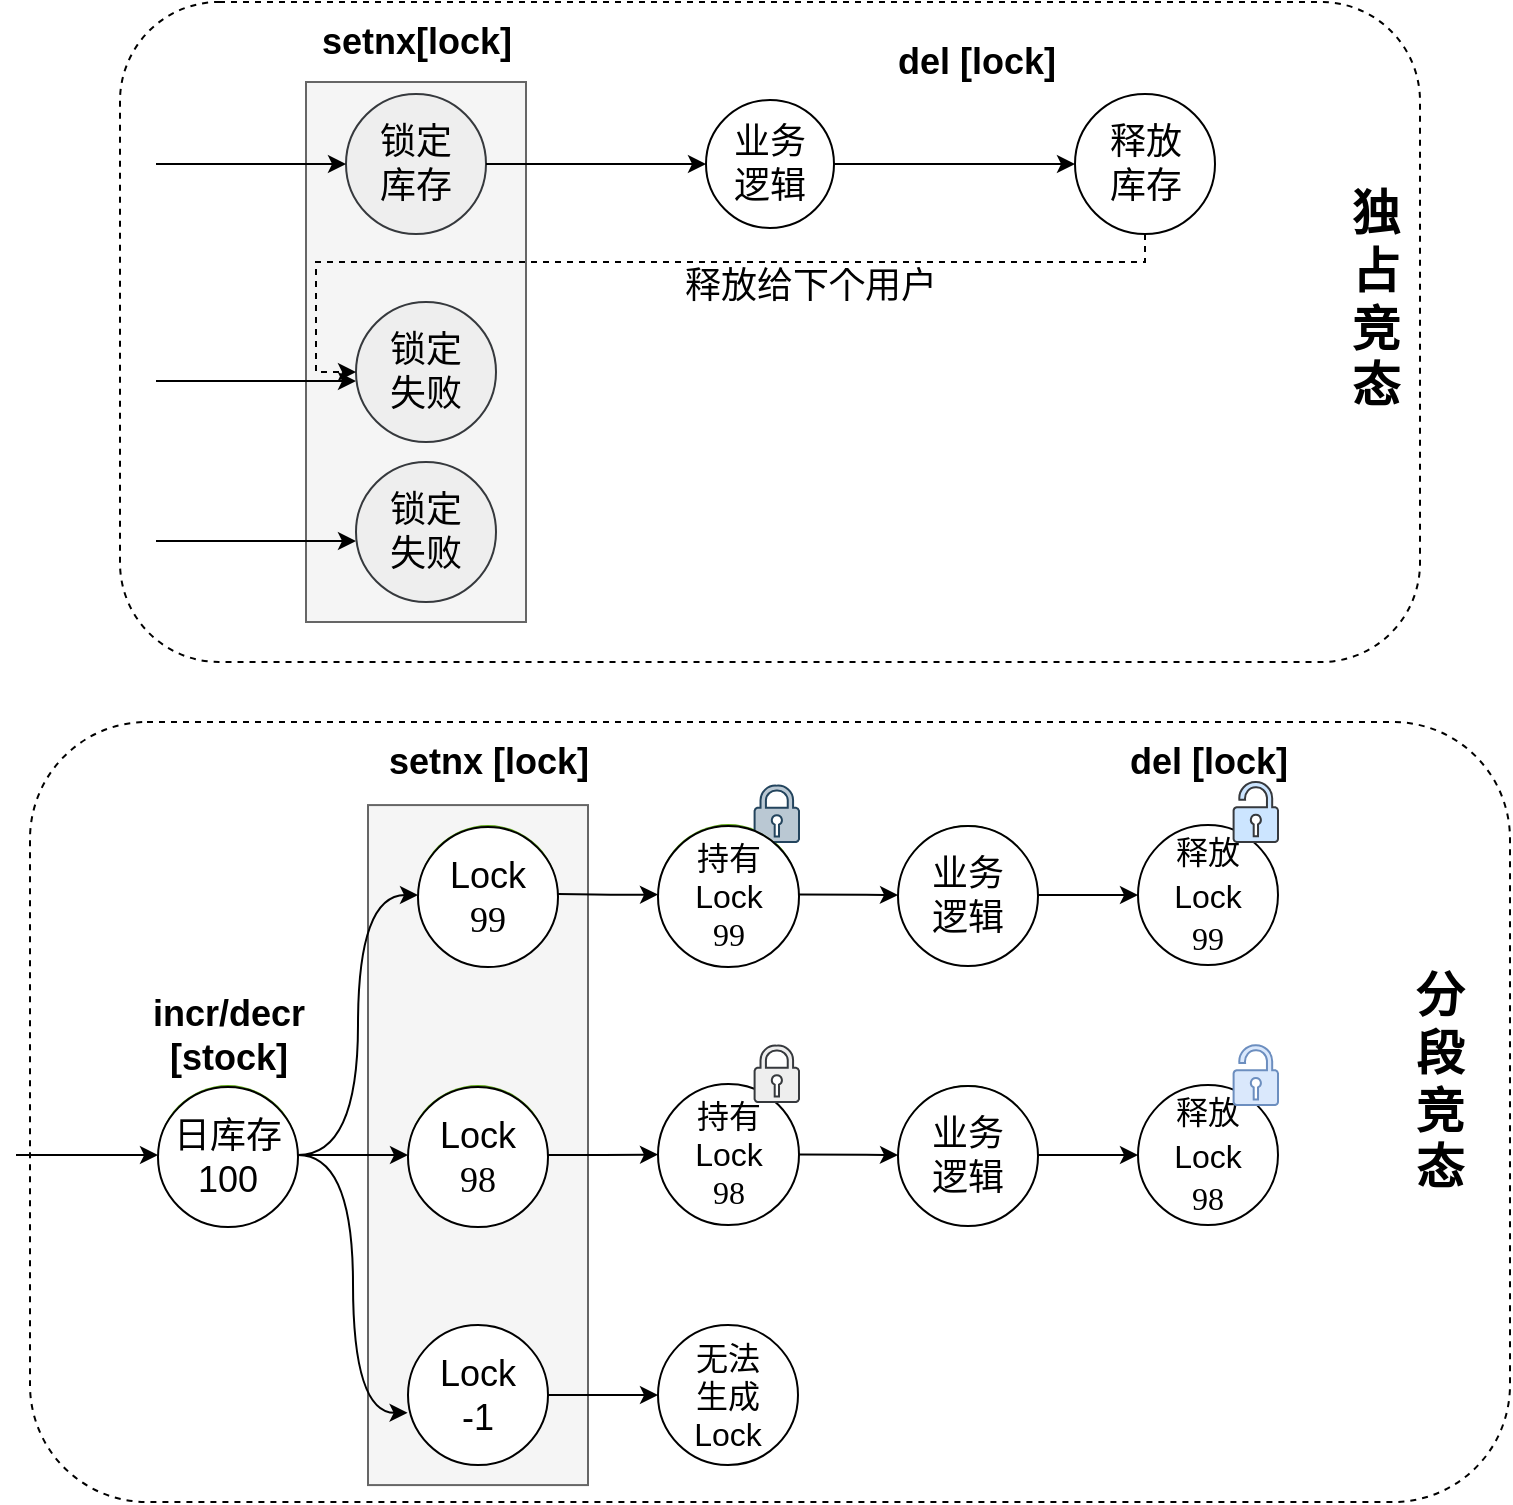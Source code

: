 <mxfile version="14.5.1" type="device"><diagram id="223_VfXbiQaaBDfJiUxj" name="第 1 页"><mxGraphModel dx="1038" dy="607" grid="1" gridSize="10" guides="1" tooltips="1" connect="1" arrows="1" fold="1" page="1" pageScale="1" pageWidth="827" pageHeight="1169" math="0" shadow="0"><root><mxCell id="0"/><mxCell id="1" parent="0"/><mxCell id="Gq-hhXz6hhbtG9vNB8JA-64" value="" style="rounded=1;whiteSpace=wrap;html=1;shadow=0;glass=0;labelBackgroundColor=none;sketch=0;fillColor=none;dashed=1;" parent="1" vertex="1"><mxGeometry x="47" y="400" width="740" height="390" as="geometry"/></mxCell><mxCell id="Gq-hhXz6hhbtG9vNB8JA-28" value="" style="endArrow=classic;html=1;entryX=0;entryY=0.5;entryDx=0;entryDy=0;" parent="1" target="Gq-hhXz6hhbtG9vNB8JA-24" edge="1"><mxGeometry x="40" y="431.54" width="50" height="50" as="geometry"><mxPoint x="40" y="616.54" as="sourcePoint"/><mxPoint x="70" y="631.54" as="targetPoint"/></mxGeometry></mxCell><mxCell id="Gq-hhXz6hhbtG9vNB8JA-63" value="" style="rounded=1;whiteSpace=wrap;html=1;shadow=0;glass=0;labelBackgroundColor=none;sketch=0;fillColor=none;dashed=1;" parent="1" vertex="1"><mxGeometry x="92" y="40" width="650" height="330" as="geometry"/></mxCell><mxCell id="Gq-hhXz6hhbtG9vNB8JA-15" value="" style="rounded=0;whiteSpace=wrap;html=1;fillColor=#f5f5f5;strokeColor=#666666;fontColor=#333333;" parent="1" vertex="1"><mxGeometry x="185" y="80" width="110" height="270" as="geometry"/></mxCell><mxCell id="Gq-hhXz6hhbtG9vNB8JA-1" value="&lt;font style=&quot;font-size: 18px&quot;&gt;锁定&lt;br&gt;库存&lt;/font&gt;" style="ellipse;whiteSpace=wrap;html=1;aspect=fixed;fillColor=#eeeeee;strokeColor=#36393d;" parent="1" vertex="1"><mxGeometry x="205" y="86" width="70" height="70" as="geometry"/></mxCell><mxCell id="Gq-hhXz6hhbtG9vNB8JA-2" value="&lt;font style=&quot;font-size: 18px&quot;&gt;锁定&lt;br&gt;失败&lt;br&gt;&lt;/font&gt;" style="ellipse;whiteSpace=wrap;html=1;aspect=fixed;fillColor=#eeeeee;strokeColor=#36393d;" parent="1" vertex="1"><mxGeometry x="210" y="190" width="70" height="70" as="geometry"/></mxCell><mxCell id="Gq-hhXz6hhbtG9vNB8JA-3" value="&lt;font style=&quot;font-size: 18px&quot;&gt;锁定&lt;br&gt;失败&lt;br&gt;&lt;/font&gt;" style="ellipse;whiteSpace=wrap;html=1;aspect=fixed;fillColor=#eeeeee;strokeColor=#36393d;" parent="1" vertex="1"><mxGeometry x="210" y="270" width="70" height="70" as="geometry"/></mxCell><mxCell id="Gq-hhXz6hhbtG9vNB8JA-4" value="&lt;font style=&quot;font-size: 18px&quot;&gt;业务&lt;br&gt;逻辑&lt;/font&gt;" style="ellipse;whiteSpace=wrap;html=1;aspect=fixed;" parent="1" vertex="1"><mxGeometry x="385" y="89" width="64" height="64" as="geometry"/></mxCell><mxCell id="Gq-hhXz6hhbtG9vNB8JA-7" style="edgeStyle=orthogonalEdgeStyle;rounded=0;orthogonalLoop=1;jettySize=auto;html=1;entryX=0;entryY=0.5;entryDx=0;entryDy=0;" parent="1" source="Gq-hhXz6hhbtG9vNB8JA-1" target="Gq-hhXz6hhbtG9vNB8JA-4" edge="1"><mxGeometry x="110" y="50" as="geometry"/></mxCell><mxCell id="Gq-hhXz6hhbtG9vNB8JA-38" style="edgeStyle=orthogonalEdgeStyle;rounded=0;orthogonalLoop=1;jettySize=auto;html=1;dashed=1;entryX=0;entryY=0.5;entryDx=0;entryDy=0;" parent="1" source="Gq-hhXz6hhbtG9vNB8JA-5" target="Gq-hhXz6hhbtG9vNB8JA-2" edge="1"><mxGeometry x="110" y="50" as="geometry"><mxPoint x="150" y="220" as="targetPoint"/><Array as="points"><mxPoint x="605" y="170"/><mxPoint x="190" y="170"/><mxPoint x="190" y="225"/></Array></mxGeometry></mxCell><mxCell id="Gq-hhXz6hhbtG9vNB8JA-5" value="&lt;font style=&quot;font-size: 18px&quot;&gt;释放&lt;br&gt;库存&lt;br&gt;&lt;/font&gt;" style="ellipse;whiteSpace=wrap;html=1;aspect=fixed;" parent="1" vertex="1"><mxGeometry x="569.5" y="86" width="70" height="70" as="geometry"/></mxCell><mxCell id="Gq-hhXz6hhbtG9vNB8JA-8" style="edgeStyle=orthogonalEdgeStyle;rounded=0;orthogonalLoop=1;jettySize=auto;html=1;entryX=0;entryY=0.5;entryDx=0;entryDy=0;" parent="1" source="Gq-hhXz6hhbtG9vNB8JA-4" target="Gq-hhXz6hhbtG9vNB8JA-5" edge="1"><mxGeometry x="110" y="50" as="geometry"/></mxCell><mxCell id="Gq-hhXz6hhbtG9vNB8JA-6" value="" style="endArrow=classic;html=1;entryX=0;entryY=0.5;entryDx=0;entryDy=0;" parent="1" target="Gq-hhXz6hhbtG9vNB8JA-1" edge="1"><mxGeometry x="110" y="50" width="50" height="50" as="geometry"><mxPoint x="110" y="121" as="sourcePoint"/><mxPoint x="190" y="90" as="targetPoint"/></mxGeometry></mxCell><mxCell id="Gq-hhXz6hhbtG9vNB8JA-12" value="&lt;font style=&quot;font-size: 18px&quot;&gt;&lt;b&gt;del [lock]&lt;/b&gt;&lt;/font&gt;" style="text;html=1;strokeColor=none;fillColor=none;align=center;verticalAlign=middle;whiteSpace=wrap;rounded=0;" parent="1" vertex="1"><mxGeometry x="450.5" y="60" width="139" height="20" as="geometry"/></mxCell><mxCell id="Gq-hhXz6hhbtG9vNB8JA-13" value="" style="endArrow=classic;html=1;entryX=0;entryY=0.5;entryDx=0;entryDy=0;" parent="1" edge="1"><mxGeometry x="110" y="50" width="50" height="50" as="geometry"><mxPoint x="110" y="229.5" as="sourcePoint"/><mxPoint x="210" y="229.5" as="targetPoint"/></mxGeometry></mxCell><mxCell id="Gq-hhXz6hhbtG9vNB8JA-14" value="" style="endArrow=classic;html=1;entryX=0;entryY=0.5;entryDx=0;entryDy=0;" parent="1" edge="1"><mxGeometry x="110" y="50" width="50" height="50" as="geometry"><mxPoint x="110" y="309.5" as="sourcePoint"/><mxPoint x="210" y="309.5" as="targetPoint"/></mxGeometry></mxCell><mxCell id="Gq-hhXz6hhbtG9vNB8JA-20" value="&lt;font style=&quot;font-size: 18px&quot;&gt;释放给下个用户&lt;/font&gt;" style="text;html=1;strokeColor=none;fillColor=none;align=center;verticalAlign=middle;whiteSpace=wrap;rounded=0;" parent="1" vertex="1"><mxGeometry x="368" y="172" width="139" height="20" as="geometry"/></mxCell><mxCell id="Gq-hhXz6hhbtG9vNB8JA-21" value="&lt;font style=&quot;font-size: 18px&quot;&gt;&lt;b&gt;setnx[lock]&lt;/b&gt;&lt;/font&gt;" style="text;html=1;strokeColor=none;fillColor=none;align=center;verticalAlign=middle;whiteSpace=wrap;rounded=0;" parent="1" vertex="1"><mxGeometry x="170.5" y="50" width="139" height="20" as="geometry"/></mxCell><mxCell id="Gq-hhXz6hhbtG9vNB8JA-56" value="&lt;font style=&quot;font-size: 24px&quot;&gt;&lt;b&gt;独占竞态&lt;/b&gt;&lt;/font&gt;" style="text;html=1;strokeColor=none;fillColor=none;align=center;verticalAlign=middle;whiteSpace=wrap;rounded=0;" parent="1" vertex="1"><mxGeometry x="710" y="117" width="20" height="143" as="geometry"/></mxCell><mxCell id="Gq-hhXz6hhbtG9vNB8JA-57" value="" style="rounded=0;whiteSpace=wrap;html=1;fillColor=#f5f5f5;strokeColor=#666666;fontColor=#333333;shadow=0;glass=0;sketch=0;" parent="1" vertex="1"><mxGeometry x="216" y="441.54" width="110" height="340" as="geometry"/></mxCell><mxCell id="Gq-hhXz6hhbtG9vNB8JA-16" value="&lt;font style=&quot;font-size: 24px&quot;&gt;&lt;b&gt;分段竞态&lt;/b&gt;&lt;/font&gt;" style="text;html=1;strokeColor=none;fillColor=none;align=center;verticalAlign=middle;whiteSpace=wrap;rounded=0;" parent="1" vertex="1"><mxGeometry x="741.5" y="508.54" width="20" height="143" as="geometry"/></mxCell><mxCell id="Gq-hhXz6hhbtG9vNB8JA-18" value="&lt;font style=&quot;font-size: 18px&quot;&gt;Lock&lt;br&gt;&lt;font face=&quot;Times New Roman&quot;&gt;99&lt;/font&gt;&lt;br&gt;&lt;/font&gt;" style="ellipse;whiteSpace=wrap;html=1;aspect=fixed;fillColor=#60a917;fontColor=#ffffff;strokeColor=none;" parent="1" vertex="1"><mxGeometry x="241" y="451.54" width="70" height="70" as="geometry"/></mxCell><mxCell id="Gq-hhXz6hhbtG9vNB8JA-22" value="&lt;font style=&quot;font-size: 18px&quot;&gt;Lock&lt;br&gt;&lt;font face=&quot;Times New Roman&quot;&gt;98&lt;/font&gt;&lt;br&gt;&lt;/font&gt;" style="ellipse;whiteSpace=wrap;html=1;aspect=fixed;fillColor=#60a917;fontColor=#ffffff;strokeColor=none;" parent="1" vertex="1"><mxGeometry x="236" y="581.54" width="70" height="70" as="geometry"/></mxCell><mxCell id="Gq-hhXz6hhbtG9vNB8JA-23" value="&lt;font style=&quot;font-size: 18px&quot;&gt;Lock&lt;br&gt;-1&lt;br&gt;&lt;/font&gt;" style="ellipse;whiteSpace=wrap;html=1;aspect=fixed;" parent="1" vertex="1"><mxGeometry x="236" y="701.54" width="70" height="70" as="geometry"/></mxCell><mxCell id="Gq-hhXz6hhbtG9vNB8JA-25" style="edgeStyle=orthogonalEdgeStyle;curved=1;rounded=0;orthogonalLoop=1;jettySize=auto;html=1;entryX=0;entryY=0.5;entryDx=0;entryDy=0;" parent="1" source="Gq-hhXz6hhbtG9vNB8JA-24" target="Gq-hhXz6hhbtG9vNB8JA-18" edge="1"><mxGeometry x="51.5" y="431.54" as="geometry"/></mxCell><mxCell id="Gq-hhXz6hhbtG9vNB8JA-26" style="edgeStyle=orthogonalEdgeStyle;curved=1;rounded=0;orthogonalLoop=1;jettySize=auto;html=1;entryX=0;entryY=0.5;entryDx=0;entryDy=0;" parent="1" source="Gq-hhXz6hhbtG9vNB8JA-24" target="Gq-hhXz6hhbtG9vNB8JA-22" edge="1"><mxGeometry x="51.5" y="431.54" as="geometry"/></mxCell><mxCell id="Gq-hhXz6hhbtG9vNB8JA-27" style="edgeStyle=orthogonalEdgeStyle;curved=1;rounded=0;orthogonalLoop=1;jettySize=auto;html=1;entryX=-0.003;entryY=0.627;entryDx=0;entryDy=0;entryPerimeter=0;" parent="1" source="Gq-hhXz6hhbtG9vNB8JA-24" target="Gq-hhXz6hhbtG9vNB8JA-23" edge="1"><mxGeometry x="51.5" y="431.54" as="geometry"/></mxCell><mxCell id="Gq-hhXz6hhbtG9vNB8JA-24" value="&lt;span style=&quot;font-size: 18px&quot;&gt;日库存&lt;br&gt;100&lt;br&gt;&lt;/span&gt;" style="ellipse;whiteSpace=wrap;html=1;aspect=fixed;fillColor=#60a917;fontColor=#ffffff;strokeColor=none;" parent="1" vertex="1"><mxGeometry x="111" y="581.54" width="70" height="70" as="geometry"/></mxCell><mxCell id="Gq-hhXz6hhbtG9vNB8JA-29" value="&lt;font style=&quot;font-size: 18px&quot;&gt;&lt;b&gt;incr/decr [stock]&lt;/b&gt;&lt;/font&gt;" style="text;html=1;strokeColor=none;fillColor=none;align=center;verticalAlign=middle;whiteSpace=wrap;rounded=0;" parent="1" vertex="1"><mxGeometry x="77" y="541.54" width="139" height="30" as="geometry"/></mxCell><mxCell id="Gq-hhXz6hhbtG9vNB8JA-33" style="edgeStyle=orthogonalEdgeStyle;curved=1;rounded=0;orthogonalLoop=1;jettySize=auto;html=1;entryX=0;entryY=0.5;entryDx=0;entryDy=0;" parent="1" target="Gq-hhXz6hhbtG9vNB8JA-32" edge="1"><mxGeometry x="51.5" y="431.54" as="geometry"><mxPoint x="311" y="486.04" as="sourcePoint"/></mxGeometry></mxCell><mxCell id="Gq-hhXz6hhbtG9vNB8JA-32" value="&lt;font&gt;&lt;font style=&quot;font-size: 16px&quot;&gt;持有&lt;br&gt;Lock&lt;br&gt;&lt;/font&gt;&lt;font face=&quot;Times New Roman&quot;&gt;99&lt;/font&gt;&lt;br&gt;&lt;/font&gt;" style="ellipse;whiteSpace=wrap;html=1;aspect=fixed;fillColor=#60a917;fontColor=#ffffff;strokeColor=none;fontSize=16;" parent="1" vertex="1"><mxGeometry x="361" y="451.04" width="70.5" height="70.5" as="geometry"/></mxCell><mxCell id="Gq-hhXz6hhbtG9vNB8JA-34" value="&lt;font style=&quot;font-size: 18px&quot;&gt;业务&lt;br&gt;逻辑&lt;br&gt;&lt;/font&gt;" style="ellipse;whiteSpace=wrap;html=1;aspect=fixed;fillColor=#60a917;fontColor=#ffffff;strokeColor=none;" parent="1" vertex="1"><mxGeometry x="481" y="451.54" width="70" height="70" as="geometry"/></mxCell><mxCell id="Gq-hhXz6hhbtG9vNB8JA-35" style="edgeStyle=orthogonalEdgeStyle;curved=1;rounded=0;orthogonalLoop=1;jettySize=auto;html=1;entryX=0;entryY=0.5;entryDx=0;entryDy=0;" parent="1" source="Gq-hhXz6hhbtG9vNB8JA-32" target="Gq-hhXz6hhbtG9vNB8JA-34" edge="1"><mxGeometry x="51.5" y="431.54" as="geometry"/></mxCell><mxCell id="Gq-hhXz6hhbtG9vNB8JA-36" value="&lt;font style=&quot;font-size: 18px&quot;&gt;&lt;font style=&quot;font-size: 16px&quot;&gt;释放&lt;br&gt;Lock&lt;br&gt;&lt;/font&gt;&lt;font face=&quot;Times New Roman&quot; style=&quot;font-size: 16px&quot;&gt;99&lt;/font&gt;&lt;br&gt;&lt;/font&gt;" style="ellipse;whiteSpace=wrap;html=1;aspect=fixed;" parent="1" vertex="1"><mxGeometry x="601" y="451.54" width="70" height="70" as="geometry"/></mxCell><mxCell id="Gq-hhXz6hhbtG9vNB8JA-40" style="edgeStyle=orthogonalEdgeStyle;rounded=0;orthogonalLoop=1;jettySize=auto;html=1;" parent="1" source="Gq-hhXz6hhbtG9vNB8JA-34" target="Gq-hhXz6hhbtG9vNB8JA-36" edge="1"><mxGeometry x="51.5" y="431.54" as="geometry"/></mxCell><mxCell id="Gq-hhXz6hhbtG9vNB8JA-41" value="" style="aspect=fixed;pointerEvents=1;shadow=0;dashed=0;html=1;labelPosition=center;verticalLabelPosition=bottom;verticalAlign=top;align=center;shape=mxgraph.mscae.enterprise.lock;labelBackgroundColor=none;fillColor=#bac8d3;strokeColor=#23445d;" parent="1" vertex="1"><mxGeometry x="409.3" y="431.54" width="22.2" height="28.46" as="geometry"/></mxCell><mxCell id="Gq-hhXz6hhbtG9vNB8JA-42" value="" style="aspect=fixed;pointerEvents=1;shadow=0;dashed=0;html=1;labelPosition=center;verticalLabelPosition=bottom;verticalAlign=top;align=center;fillColor=#cce5ff;shape=mxgraph.mscae.enterprise.lock_unlocked;strokeColor=#36393d;" parent="1" vertex="1"><mxGeometry x="648.8" y="430" width="22.2" height="30" as="geometry"/></mxCell><mxCell id="Gq-hhXz6hhbtG9vNB8JA-45" value="&lt;font&gt;&lt;font style=&quot;font-size: 16px&quot;&gt;持有&lt;br&gt;Lock&lt;br&gt;&lt;/font&gt;&lt;font face=&quot;Times New Roman&quot;&gt;98&lt;/font&gt;&lt;br&gt;&lt;/font&gt;" style="ellipse;whiteSpace=wrap;html=1;aspect=fixed;fontSize=16;" parent="1" vertex="1"><mxGeometry x="361" y="581.04" width="70.5" height="70.5" as="geometry"/></mxCell><mxCell id="Gq-hhXz6hhbtG9vNB8JA-51" style="edgeStyle=orthogonalEdgeStyle;rounded=0;orthogonalLoop=1;jettySize=auto;html=1;entryX=0;entryY=0.5;entryDx=0;entryDy=0;" parent="1" source="Gq-hhXz6hhbtG9vNB8JA-22" target="Gq-hhXz6hhbtG9vNB8JA-45" edge="1"><mxGeometry x="51.5" y="431.54" as="geometry"/></mxCell><mxCell id="Gq-hhXz6hhbtG9vNB8JA-47" value="&lt;font style=&quot;font-size: 18px&quot;&gt;业务&lt;br&gt;逻辑&lt;br&gt;&lt;/font&gt;" style="ellipse;whiteSpace=wrap;html=1;aspect=fixed;fillColor=#60a917;fontColor=#ffffff;strokeColor=none;" parent="1" vertex="1"><mxGeometry x="481" y="581.54" width="70" height="70" as="geometry"/></mxCell><mxCell id="Gq-hhXz6hhbtG9vNB8JA-44" style="edgeStyle=orthogonalEdgeStyle;curved=1;rounded=0;orthogonalLoop=1;jettySize=auto;html=1;entryX=0;entryY=0.5;entryDx=0;entryDy=0;" parent="1" source="Gq-hhXz6hhbtG9vNB8JA-45" target="Gq-hhXz6hhbtG9vNB8JA-47" edge="1"><mxGeometry x="51.5" y="431.54" as="geometry"/></mxCell><mxCell id="Gq-hhXz6hhbtG9vNB8JA-48" value="&lt;font style=&quot;font-size: 18px&quot;&gt;&lt;font style=&quot;font-size: 16px&quot;&gt;释放&lt;br&gt;Lock&lt;br&gt;&lt;/font&gt;&lt;font face=&quot;Times New Roman&quot; style=&quot;font-size: 16px&quot;&gt;98&lt;/font&gt;&lt;br&gt;&lt;/font&gt;" style="ellipse;whiteSpace=wrap;html=1;aspect=fixed;" parent="1" vertex="1"><mxGeometry x="601" y="581.54" width="70" height="70" as="geometry"/></mxCell><mxCell id="Gq-hhXz6hhbtG9vNB8JA-46" style="edgeStyle=orthogonalEdgeStyle;rounded=0;orthogonalLoop=1;jettySize=auto;html=1;" parent="1" source="Gq-hhXz6hhbtG9vNB8JA-47" target="Gq-hhXz6hhbtG9vNB8JA-48" edge="1"><mxGeometry x="51.5" y="431.54" as="geometry"/></mxCell><mxCell id="Gq-hhXz6hhbtG9vNB8JA-49" value="" style="aspect=fixed;pointerEvents=1;shadow=0;dashed=0;html=1;labelPosition=center;verticalLabelPosition=bottom;verticalAlign=top;align=center;shape=mxgraph.mscae.enterprise.lock;fillColor=#eeeeee;strokeColor=#36393d;labelBackgroundColor=none;" parent="1" vertex="1"><mxGeometry x="409.3" y="561.54" width="22.2" height="28.46" as="geometry"/></mxCell><mxCell id="Gq-hhXz6hhbtG9vNB8JA-50" value="" style="aspect=fixed;pointerEvents=1;shadow=0;dashed=0;html=1;labelPosition=center;verticalLabelPosition=bottom;verticalAlign=top;align=center;fillColor=#dae8fc;shape=mxgraph.mscae.enterprise.lock_unlocked;strokeColor=#6c8ebf;direction=east;" parent="1" vertex="1"><mxGeometry x="648.8" y="561.54" width="22.2" height="30" as="geometry"/></mxCell><mxCell id="Gq-hhXz6hhbtG9vNB8JA-52" value="&lt;font&gt;&lt;font style=&quot;font-size: 16px&quot;&gt;无法&lt;br&gt;生成&lt;br&gt;Lock&lt;/font&gt;&lt;br&gt;&lt;/font&gt;" style="ellipse;whiteSpace=wrap;html=1;aspect=fixed;" parent="1" vertex="1"><mxGeometry x="361" y="701.54" width="70" height="70" as="geometry"/></mxCell><mxCell id="Gq-hhXz6hhbtG9vNB8JA-53" style="edgeStyle=orthogonalEdgeStyle;rounded=0;orthogonalLoop=1;jettySize=auto;html=1;entryX=0;entryY=0.5;entryDx=0;entryDy=0;" parent="1" source="Gq-hhXz6hhbtG9vNB8JA-23" target="Gq-hhXz6hhbtG9vNB8JA-52" edge="1"><mxGeometry x="51.5" y="431.54" as="geometry"/></mxCell><mxCell id="Gq-hhXz6hhbtG9vNB8JA-55" value="&lt;font style=&quot;font-size: 18px&quot;&gt;&lt;b&gt;del [lock]&lt;/b&gt;&lt;/font&gt;" style="text;html=1;strokeColor=none;fillColor=none;align=center;verticalAlign=middle;whiteSpace=wrap;rounded=0;" parent="1" vertex="1"><mxGeometry x="566.5" y="410" width="139" height="20" as="geometry"/></mxCell><mxCell id="Gq-hhXz6hhbtG9vNB8JA-58" value="&lt;font style=&quot;font-size: 18px&quot;&gt;&lt;b&gt;setnx [lock]&lt;/b&gt;&lt;/font&gt;" style="text;html=1;strokeColor=none;fillColor=none;align=center;verticalAlign=middle;whiteSpace=wrap;rounded=0;" parent="1" vertex="1"><mxGeometry x="207" y="410" width="139" height="20" as="geometry"/></mxCell><mxCell id="MAGS4qOuVdtX5bv7L1Bb-1" value="&lt;span style=&quot;font-size: 18px&quot;&gt;日库存&lt;br&gt;100&lt;br&gt;&lt;/span&gt;" style="ellipse;whiteSpace=wrap;html=1;aspect=fixed;fillColor=#60a917;fontColor=#ffffff;strokeColor=none;" vertex="1" parent="1"><mxGeometry x="111" y="582.04" width="70" height="70" as="geometry"/></mxCell><mxCell id="MAGS4qOuVdtX5bv7L1Bb-2" value="&lt;font style=&quot;font-size: 18px&quot;&gt;Lock&lt;br&gt;&lt;font face=&quot;Times New Roman&quot;&gt;98&lt;/font&gt;&lt;br&gt;&lt;/font&gt;" style="ellipse;whiteSpace=wrap;html=1;aspect=fixed;fillColor=#60a917;fontColor=#ffffff;strokeColor=none;" vertex="1" parent="1"><mxGeometry x="236" y="582.04" width="70" height="70" as="geometry"/></mxCell><mxCell id="MAGS4qOuVdtX5bv7L1Bb-3" value="&lt;font style=&quot;font-size: 18px&quot;&gt;Lock&lt;br&gt;&lt;font face=&quot;Times New Roman&quot;&gt;99&lt;/font&gt;&lt;br&gt;&lt;/font&gt;" style="ellipse;whiteSpace=wrap;html=1;aspect=fixed;fillColor=#60a917;fontColor=#ffffff;strokeColor=none;" vertex="1" parent="1"><mxGeometry x="241" y="452.04" width="70" height="70" as="geometry"/></mxCell><mxCell id="MAGS4qOuVdtX5bv7L1Bb-4" value="&lt;font&gt;&lt;font style=&quot;font-size: 16px&quot;&gt;持有&lt;br&gt;Lock&lt;br&gt;&lt;/font&gt;&lt;font face=&quot;Times New Roman&quot;&gt;99&lt;/font&gt;&lt;br&gt;&lt;/font&gt;" style="ellipse;whiteSpace=wrap;html=1;aspect=fixed;fillColor=#60a917;fontColor=#ffffff;strokeColor=none;fontSize=16;" vertex="1" parent="1"><mxGeometry x="361" y="451.54" width="70.5" height="70.5" as="geometry"/></mxCell><mxCell id="MAGS4qOuVdtX5bv7L1Bb-5" value="&lt;span style=&quot;font-size: 18px&quot;&gt;日库存&lt;br&gt;100&lt;br&gt;&lt;/span&gt;" style="ellipse;whiteSpace=wrap;html=1;aspect=fixed;" vertex="1" parent="1"><mxGeometry x="111" y="582.54" width="70" height="70" as="geometry"/></mxCell><mxCell id="MAGS4qOuVdtX5bv7L1Bb-6" value="&lt;font style=&quot;font-size: 18px&quot;&gt;Lock&lt;br&gt;&lt;font face=&quot;Times New Roman&quot;&gt;98&lt;/font&gt;&lt;br&gt;&lt;/font&gt;" style="ellipse;whiteSpace=wrap;html=1;aspect=fixed;" vertex="1" parent="1"><mxGeometry x="236" y="582.54" width="70" height="70" as="geometry"/></mxCell><mxCell id="MAGS4qOuVdtX5bv7L1Bb-7" value="&lt;font style=&quot;font-size: 18px&quot;&gt;Lock&lt;br&gt;&lt;font face=&quot;Times New Roman&quot;&gt;99&lt;/font&gt;&lt;br&gt;&lt;/font&gt;" style="ellipse;whiteSpace=wrap;html=1;aspect=fixed;" vertex="1" parent="1"><mxGeometry x="241" y="452.54" width="70" height="70" as="geometry"/></mxCell><mxCell id="MAGS4qOuVdtX5bv7L1Bb-8" value="&lt;font&gt;&lt;font style=&quot;font-size: 16px&quot;&gt;持有&lt;br&gt;Lock&lt;br&gt;&lt;/font&gt;&lt;font face=&quot;Times New Roman&quot;&gt;99&lt;/font&gt;&lt;br&gt;&lt;/font&gt;" style="ellipse;whiteSpace=wrap;html=1;aspect=fixed;fontSize=16;" vertex="1" parent="1"><mxGeometry x="361" y="452.04" width="70.5" height="70.5" as="geometry"/></mxCell><mxCell id="MAGS4qOuVdtX5bv7L1Bb-9" value="&lt;font style=&quot;font-size: 18px&quot;&gt;业务&lt;br&gt;逻辑&lt;br&gt;&lt;/font&gt;" style="ellipse;whiteSpace=wrap;html=1;aspect=fixed;" vertex="1" parent="1"><mxGeometry x="481" y="582.04" width="70" height="70" as="geometry"/></mxCell><mxCell id="MAGS4qOuVdtX5bv7L1Bb-10" value="&lt;font style=&quot;font-size: 18px&quot;&gt;业务&lt;br&gt;逻辑&lt;br&gt;&lt;/font&gt;" style="ellipse;whiteSpace=wrap;html=1;aspect=fixed;" vertex="1" parent="1"><mxGeometry x="481" y="452.04" width="70" height="70" as="geometry"/></mxCell></root></mxGraphModel></diagram></mxfile>